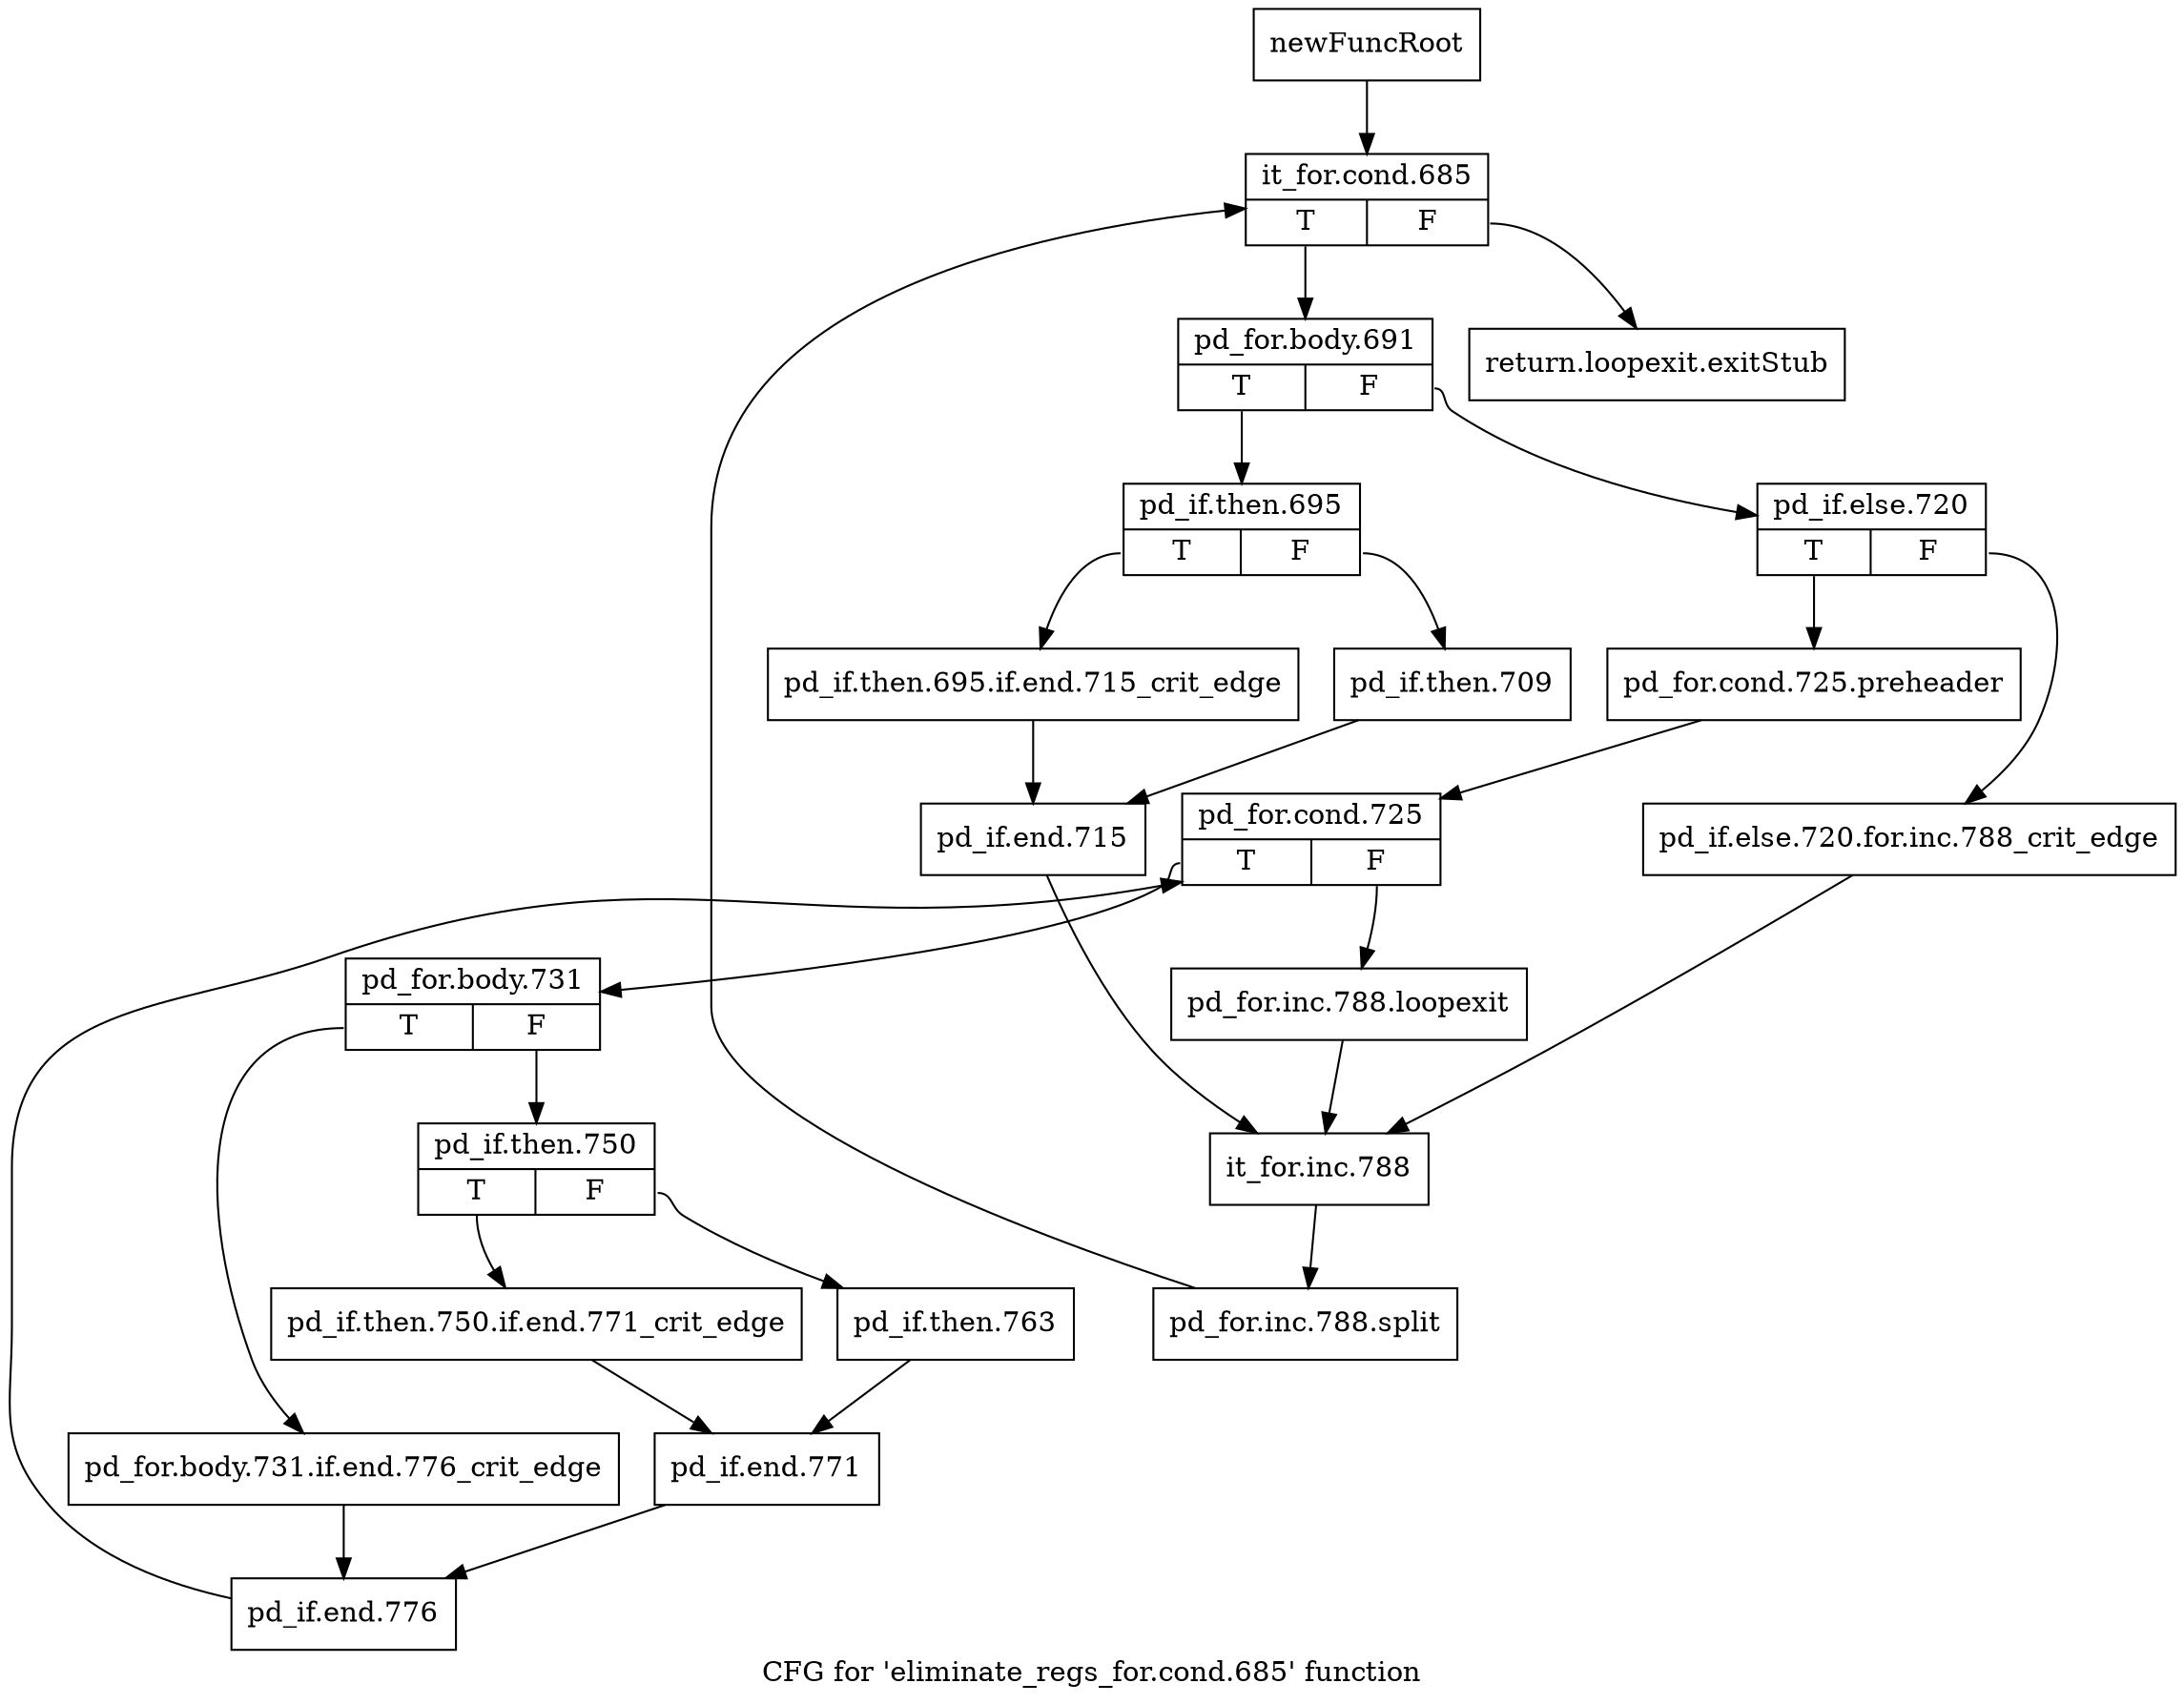 digraph "CFG for 'eliminate_regs_for.cond.685' function" {
	label="CFG for 'eliminate_regs_for.cond.685' function";

	Node0xbdcf420 [shape=record,label="{newFuncRoot}"];
	Node0xbdcf420 -> Node0xbdcf4c0;
	Node0xbdcf470 [shape=record,label="{return.loopexit.exitStub}"];
	Node0xbdcf4c0 [shape=record,label="{it_for.cond.685|{<s0>T|<s1>F}}"];
	Node0xbdcf4c0:s0 -> Node0xbdcf510;
	Node0xbdcf4c0:s1 -> Node0xbdcf470;
	Node0xbdcf510 [shape=record,label="{pd_for.body.691|{<s0>T|<s1>F}}"];
	Node0xbdcf510:s0 -> Node0xbdcf920;
	Node0xbdcf510:s1 -> Node0xbdcf560;
	Node0xbdcf560 [shape=record,label="{pd_if.else.720|{<s0>T|<s1>F}}"];
	Node0xbdcf560:s0 -> Node0xbdcf600;
	Node0xbdcf560:s1 -> Node0xbdcf5b0;
	Node0xbdcf5b0 [shape=record,label="{pd_if.else.720.for.inc.788_crit_edge}"];
	Node0xbdcf5b0 -> Node0xbdcfa60;
	Node0xbdcf600 [shape=record,label="{pd_for.cond.725.preheader}"];
	Node0xbdcf600 -> Node0xbdcf650;
	Node0xbdcf650 [shape=record,label="{pd_for.cond.725|{<s0>T|<s1>F}}"];
	Node0xbdcf650:s0 -> Node0xbdcf6f0;
	Node0xbdcf650:s1 -> Node0xbdcf6a0;
	Node0xbdcf6a0 [shape=record,label="{pd_for.inc.788.loopexit}"];
	Node0xbdcf6a0 -> Node0xbdcfa60;
	Node0xbdcf6f0 [shape=record,label="{pd_for.body.731|{<s0>T|<s1>F}}"];
	Node0xbdcf6f0:s0 -> Node0xbdcf880;
	Node0xbdcf6f0:s1 -> Node0xbdcf740;
	Node0xbdcf740 [shape=record,label="{pd_if.then.750|{<s0>T|<s1>F}}"];
	Node0xbdcf740:s0 -> Node0xbdcf7e0;
	Node0xbdcf740:s1 -> Node0xbdcf790;
	Node0xbdcf790 [shape=record,label="{pd_if.then.763}"];
	Node0xbdcf790 -> Node0xbdcf830;
	Node0xbdcf7e0 [shape=record,label="{pd_if.then.750.if.end.771_crit_edge}"];
	Node0xbdcf7e0 -> Node0xbdcf830;
	Node0xbdcf830 [shape=record,label="{pd_if.end.771}"];
	Node0xbdcf830 -> Node0xbdcf8d0;
	Node0xbdcf880 [shape=record,label="{pd_for.body.731.if.end.776_crit_edge}"];
	Node0xbdcf880 -> Node0xbdcf8d0;
	Node0xbdcf8d0 [shape=record,label="{pd_if.end.776}"];
	Node0xbdcf8d0 -> Node0xbdcf650;
	Node0xbdcf920 [shape=record,label="{pd_if.then.695|{<s0>T|<s1>F}}"];
	Node0xbdcf920:s0 -> Node0xbdcf9c0;
	Node0xbdcf920:s1 -> Node0xbdcf970;
	Node0xbdcf970 [shape=record,label="{pd_if.then.709}"];
	Node0xbdcf970 -> Node0xbdcfa10;
	Node0xbdcf9c0 [shape=record,label="{pd_if.then.695.if.end.715_crit_edge}"];
	Node0xbdcf9c0 -> Node0xbdcfa10;
	Node0xbdcfa10 [shape=record,label="{pd_if.end.715}"];
	Node0xbdcfa10 -> Node0xbdcfa60;
	Node0xbdcfa60 [shape=record,label="{it_for.inc.788}"];
	Node0xbdcfa60 -> Node0xfb424a0;
	Node0xfb424a0 [shape=record,label="{pd_for.inc.788.split}"];
	Node0xfb424a0 -> Node0xbdcf4c0;
}
